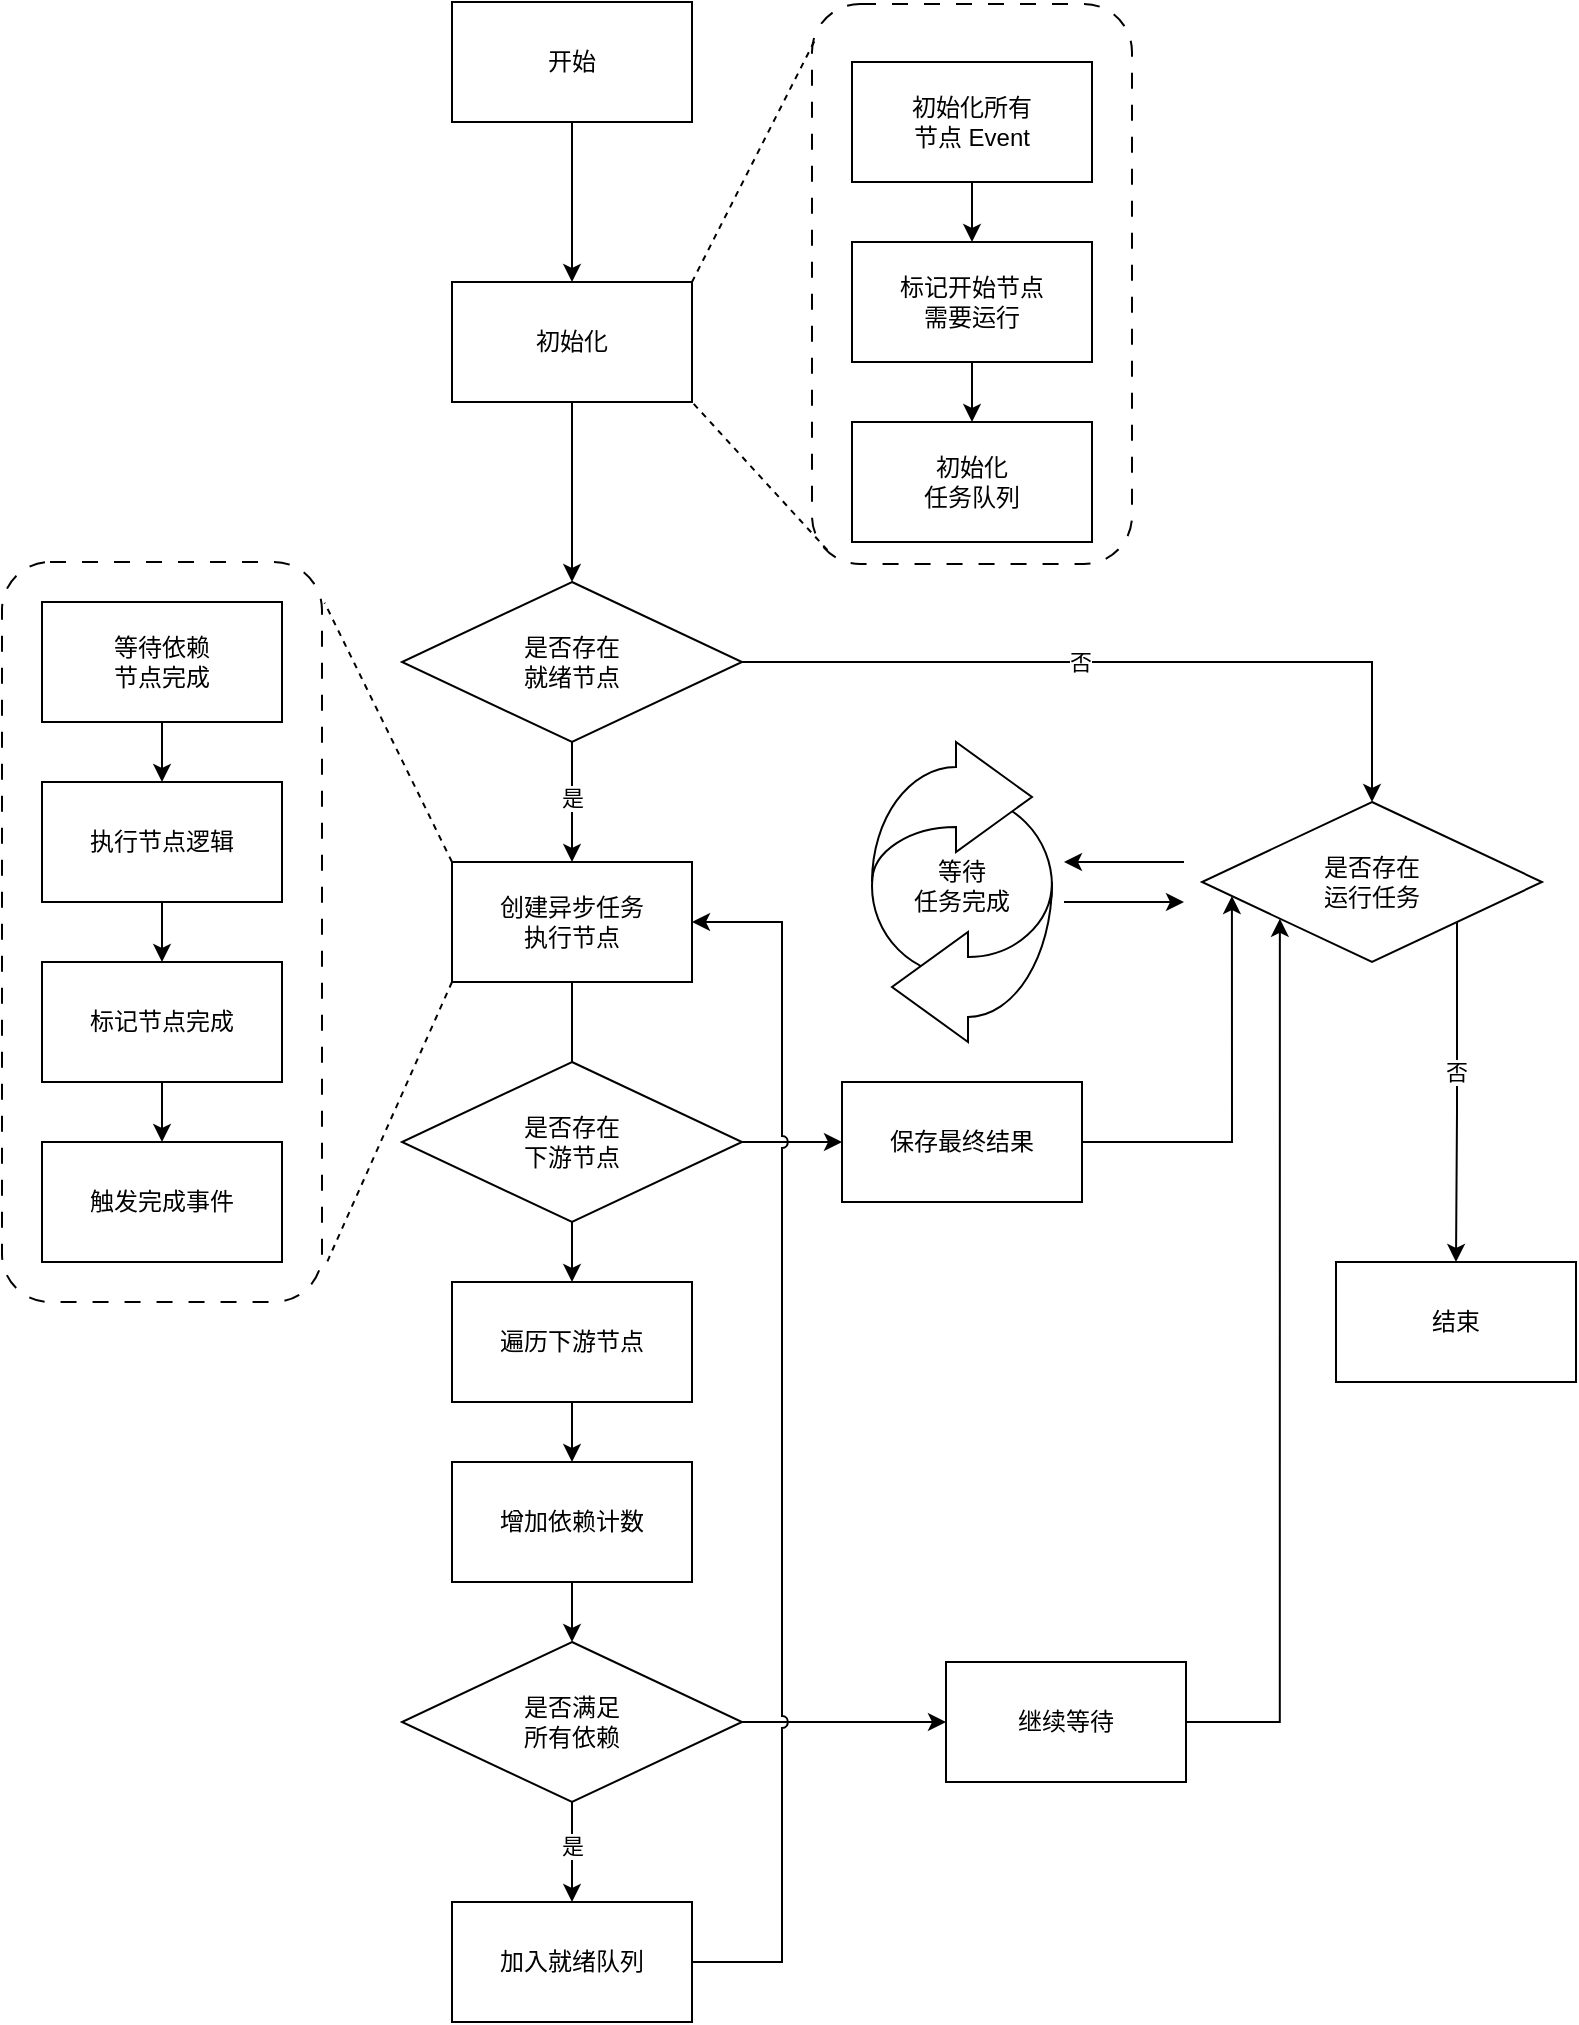 <mxfile version="28.2.1">
  <diagram name="第 1 页" id="9zeFtvbFsk4h5sflBKEF">
    <mxGraphModel dx="1009" dy="589" grid="1" gridSize="10" guides="1" tooltips="1" connect="1" arrows="1" fold="1" page="1" pageScale="1" pageWidth="827" pageHeight="1169" math="0" shadow="0">
      <root>
        <mxCell id="0" />
        <mxCell id="1" parent="0" />
        <mxCell id="gI92ADDZjxy7N_XkdTNN-22" value="" style="edgeStyle=orthogonalEdgeStyle;rounded=0;orthogonalLoop=1;jettySize=auto;html=1;" edge="1" parent="1" source="gI92ADDZjxy7N_XkdTNN-1" target="gI92ADDZjxy7N_XkdTNN-21">
          <mxGeometry relative="1" as="geometry" />
        </mxCell>
        <mxCell id="gI92ADDZjxy7N_XkdTNN-1" value="开始" style="rounded=0;whiteSpace=wrap;html=1;" vertex="1" parent="1">
          <mxGeometry x="625" y="70" width="120" height="60" as="geometry" />
        </mxCell>
        <mxCell id="gI92ADDZjxy7N_XkdTNN-13" value="" style="edgeStyle=orthogonalEdgeStyle;rounded=0;orthogonalLoop=1;jettySize=auto;html=1;" edge="1" parent="1" source="gI92ADDZjxy7N_XkdTNN-10" target="gI92ADDZjxy7N_XkdTNN-12">
          <mxGeometry relative="1" as="geometry" />
        </mxCell>
        <mxCell id="gI92ADDZjxy7N_XkdTNN-14" value="是" style="edgeLabel;html=1;align=center;verticalAlign=middle;resizable=0;points=[];" vertex="1" connectable="0" parent="gI92ADDZjxy7N_XkdTNN-13">
          <mxGeometry x="-0.081" relative="1" as="geometry">
            <mxPoint as="offset" />
          </mxGeometry>
        </mxCell>
        <mxCell id="gI92ADDZjxy7N_XkdTNN-16" value="" style="edgeStyle=orthogonalEdgeStyle;rounded=0;orthogonalLoop=1;jettySize=auto;html=1;" edge="1" parent="1" source="gI92ADDZjxy7N_XkdTNN-10" target="gI92ADDZjxy7N_XkdTNN-15">
          <mxGeometry relative="1" as="geometry" />
        </mxCell>
        <mxCell id="gI92ADDZjxy7N_XkdTNN-19" value="否" style="edgeLabel;html=1;align=center;verticalAlign=middle;resizable=0;points=[];" vertex="1" connectable="0" parent="gI92ADDZjxy7N_XkdTNN-16">
          <mxGeometry x="-0.122" relative="1" as="geometry">
            <mxPoint as="offset" />
          </mxGeometry>
        </mxCell>
        <mxCell id="gI92ADDZjxy7N_XkdTNN-10" value="是否存在&lt;div&gt;就绪节点&lt;/div&gt;" style="rhombus;whiteSpace=wrap;html=1;rounded=0;" vertex="1" parent="1">
          <mxGeometry x="600" y="360" width="170" height="80" as="geometry" />
        </mxCell>
        <mxCell id="gI92ADDZjxy7N_XkdTNN-31" value="" style="edgeStyle=orthogonalEdgeStyle;rounded=0;orthogonalLoop=1;jettySize=auto;html=1;" edge="1" parent="1" source="gI92ADDZjxy7N_XkdTNN-12">
          <mxGeometry relative="1" as="geometry">
            <mxPoint x="685.0" y="630" as="targetPoint" />
          </mxGeometry>
        </mxCell>
        <mxCell id="gI92ADDZjxy7N_XkdTNN-12" value="创建异步任务&lt;div&gt;执行节点&lt;/div&gt;" style="whiteSpace=wrap;html=1;rounded=0;" vertex="1" parent="1">
          <mxGeometry x="625" y="500" width="120" height="60" as="geometry" />
        </mxCell>
        <mxCell id="gI92ADDZjxy7N_XkdTNN-18" value="" style="edgeStyle=orthogonalEdgeStyle;rounded=0;orthogonalLoop=1;jettySize=auto;html=1;exitX=1;exitY=1;exitDx=0;exitDy=0;" edge="1" parent="1" source="gI92ADDZjxy7N_XkdTNN-15" target="gI92ADDZjxy7N_XkdTNN-17">
          <mxGeometry relative="1" as="geometry" />
        </mxCell>
        <mxCell id="gI92ADDZjxy7N_XkdTNN-20" value="否" style="edgeLabel;html=1;align=center;verticalAlign=middle;resizable=0;points=[];" vertex="1" connectable="0" parent="gI92ADDZjxy7N_XkdTNN-18">
          <mxGeometry x="-0.122" y="-1" relative="1" as="geometry">
            <mxPoint as="offset" />
          </mxGeometry>
        </mxCell>
        <mxCell id="gI92ADDZjxy7N_XkdTNN-15" value="是否存在&lt;div&gt;运行任务&lt;/div&gt;" style="rhombus;whiteSpace=wrap;html=1;rounded=0;" vertex="1" parent="1">
          <mxGeometry x="1000" y="470" width="170" height="80" as="geometry" />
        </mxCell>
        <mxCell id="gI92ADDZjxy7N_XkdTNN-17" value="结束" style="whiteSpace=wrap;html=1;rounded=0;" vertex="1" parent="1">
          <mxGeometry x="1067" y="700" width="120" height="60" as="geometry" />
        </mxCell>
        <mxCell id="gI92ADDZjxy7N_XkdTNN-27" value="" style="edgeStyle=orthogonalEdgeStyle;rounded=0;orthogonalLoop=1;jettySize=auto;html=1;entryX=0.5;entryY=0;entryDx=0;entryDy=0;" edge="1" parent="1" source="gI92ADDZjxy7N_XkdTNN-21" target="gI92ADDZjxy7N_XkdTNN-10">
          <mxGeometry relative="1" as="geometry">
            <mxPoint x="685" y="330" as="targetPoint" />
          </mxGeometry>
        </mxCell>
        <mxCell id="gI92ADDZjxy7N_XkdTNN-21" value="初始化" style="rounded=0;whiteSpace=wrap;html=1;" vertex="1" parent="1">
          <mxGeometry x="625" y="210" width="120" height="60" as="geometry" />
        </mxCell>
        <mxCell id="gI92ADDZjxy7N_XkdTNN-25" value="" style="group" vertex="1" connectable="0" parent="1">
          <mxGeometry x="805" y="80" width="160" height="280" as="geometry" />
        </mxCell>
        <mxCell id="gI92ADDZjxy7N_XkdTNN-5" value="" style="edgeStyle=orthogonalEdgeStyle;rounded=0;orthogonalLoop=1;jettySize=auto;html=1;" edge="1" parent="gI92ADDZjxy7N_XkdTNN-25" source="gI92ADDZjxy7N_XkdTNN-2" target="gI92ADDZjxy7N_XkdTNN-4">
          <mxGeometry relative="1" as="geometry" />
        </mxCell>
        <mxCell id="gI92ADDZjxy7N_XkdTNN-2" value="初始化所有&lt;div&gt;节点 Event&lt;/div&gt;" style="rounded=0;whiteSpace=wrap;html=1;" vertex="1" parent="gI92ADDZjxy7N_XkdTNN-25">
          <mxGeometry x="20" y="20" width="120" height="60" as="geometry" />
        </mxCell>
        <mxCell id="gI92ADDZjxy7N_XkdTNN-7" value="" style="edgeStyle=orthogonalEdgeStyle;rounded=0;orthogonalLoop=1;jettySize=auto;html=1;" edge="1" parent="gI92ADDZjxy7N_XkdTNN-25" source="gI92ADDZjxy7N_XkdTNN-4" target="gI92ADDZjxy7N_XkdTNN-6">
          <mxGeometry relative="1" as="geometry" />
        </mxCell>
        <mxCell id="gI92ADDZjxy7N_XkdTNN-4" value="标记开始节点&lt;div&gt;需要运行&lt;/div&gt;" style="rounded=0;whiteSpace=wrap;html=1;" vertex="1" parent="gI92ADDZjxy7N_XkdTNN-25">
          <mxGeometry x="20" y="110" width="120" height="60" as="geometry" />
        </mxCell>
        <mxCell id="gI92ADDZjxy7N_XkdTNN-6" value="初始化&lt;div&gt;任务队列&lt;/div&gt;" style="rounded=0;whiteSpace=wrap;html=1;" vertex="1" parent="gI92ADDZjxy7N_XkdTNN-25">
          <mxGeometry x="20" y="200" width="120" height="60" as="geometry" />
        </mxCell>
        <mxCell id="gI92ADDZjxy7N_XkdTNN-23" value="" style="rounded=1;whiteSpace=wrap;html=1;fillColor=none;dashed=1;dashPattern=8 8;" vertex="1" parent="gI92ADDZjxy7N_XkdTNN-25">
          <mxGeometry y="-9" width="160" height="280" as="geometry" />
        </mxCell>
        <mxCell id="gI92ADDZjxy7N_XkdTNN-28" value="" style="endArrow=none;dashed=1;html=1;rounded=0;entryX=1;entryY=1;entryDx=0;entryDy=0;exitX=0.048;exitY=0.975;exitDx=0;exitDy=0;exitPerimeter=0;" edge="1" parent="1" source="gI92ADDZjxy7N_XkdTNN-23" target="gI92ADDZjxy7N_XkdTNN-21">
          <mxGeometry width="50" height="50" relative="1" as="geometry">
            <mxPoint x="805" y="440" as="sourcePoint" />
            <mxPoint x="855" y="390" as="targetPoint" />
          </mxGeometry>
        </mxCell>
        <mxCell id="gI92ADDZjxy7N_XkdTNN-29" value="" style="endArrow=none;dashed=1;html=1;rounded=0;entryX=1;entryY=0;entryDx=0;entryDy=0;exitX=0.007;exitY=0.067;exitDx=0;exitDy=0;exitPerimeter=0;" edge="1" parent="1" source="gI92ADDZjxy7N_XkdTNN-23" target="gI92ADDZjxy7N_XkdTNN-21">
          <mxGeometry width="50" height="50" relative="1" as="geometry">
            <mxPoint x="843" y="374" as="sourcePoint" />
            <mxPoint x="775" y="300" as="targetPoint" />
          </mxGeometry>
        </mxCell>
        <mxCell id="gI92ADDZjxy7N_XkdTNN-46" value="" style="edgeStyle=orthogonalEdgeStyle;rounded=0;orthogonalLoop=1;jettySize=auto;html=1;" edge="1" parent="1" source="gI92ADDZjxy7N_XkdTNN-32" target="gI92ADDZjxy7N_XkdTNN-45">
          <mxGeometry relative="1" as="geometry" />
        </mxCell>
        <mxCell id="gI92ADDZjxy7N_XkdTNN-48" value="" style="edgeStyle=orthogonalEdgeStyle;rounded=0;orthogonalLoop=1;jettySize=auto;html=1;jumpStyle=arc;" edge="1" parent="1" source="gI92ADDZjxy7N_XkdTNN-32" target="gI92ADDZjxy7N_XkdTNN-47">
          <mxGeometry relative="1" as="geometry" />
        </mxCell>
        <mxCell id="gI92ADDZjxy7N_XkdTNN-42" value="" style="group" vertex="1" connectable="0" parent="1">
          <mxGeometry x="400" y="350" width="160" height="370" as="geometry" />
        </mxCell>
        <mxCell id="gI92ADDZjxy7N_XkdTNN-34" value="" style="edgeStyle=orthogonalEdgeStyle;rounded=0;orthogonalLoop=1;jettySize=auto;html=1;" edge="1" parent="gI92ADDZjxy7N_XkdTNN-42" source="gI92ADDZjxy7N_XkdTNN-35" target="gI92ADDZjxy7N_XkdTNN-37">
          <mxGeometry relative="1" as="geometry" />
        </mxCell>
        <mxCell id="gI92ADDZjxy7N_XkdTNN-35" value="等待依赖&lt;div&gt;节点完成&lt;/div&gt;" style="rounded=0;whiteSpace=wrap;html=1;container=0;" vertex="1" parent="gI92ADDZjxy7N_XkdTNN-42">
          <mxGeometry x="20" y="20" width="120" height="60" as="geometry" />
        </mxCell>
        <mxCell id="gI92ADDZjxy7N_XkdTNN-36" value="" style="edgeStyle=orthogonalEdgeStyle;rounded=0;orthogonalLoop=1;jettySize=auto;html=1;" edge="1" parent="gI92ADDZjxy7N_XkdTNN-42" source="gI92ADDZjxy7N_XkdTNN-37" target="gI92ADDZjxy7N_XkdTNN-38">
          <mxGeometry relative="1" as="geometry" />
        </mxCell>
        <mxCell id="gI92ADDZjxy7N_XkdTNN-37" value="执行节点逻辑" style="rounded=0;whiteSpace=wrap;html=1;container=0;" vertex="1" parent="gI92ADDZjxy7N_XkdTNN-42">
          <mxGeometry x="20" y="110" width="120" height="60" as="geometry" />
        </mxCell>
        <mxCell id="gI92ADDZjxy7N_XkdTNN-41" value="" style="edgeStyle=orthogonalEdgeStyle;rounded=0;orthogonalLoop=1;jettySize=auto;html=1;" edge="1" parent="gI92ADDZjxy7N_XkdTNN-42" source="gI92ADDZjxy7N_XkdTNN-38" target="gI92ADDZjxy7N_XkdTNN-40">
          <mxGeometry relative="1" as="geometry" />
        </mxCell>
        <mxCell id="gI92ADDZjxy7N_XkdTNN-38" value="标记节点完成" style="rounded=0;whiteSpace=wrap;html=1;container=0;" vertex="1" parent="gI92ADDZjxy7N_XkdTNN-42">
          <mxGeometry x="20" y="200" width="120" height="60" as="geometry" />
        </mxCell>
        <mxCell id="gI92ADDZjxy7N_XkdTNN-39" value="" style="rounded=1;whiteSpace=wrap;html=1;fillColor=none;dashed=1;dashPattern=8 8;movable=1;resizable=1;rotatable=1;deletable=1;editable=1;locked=0;connectable=1;container=0;" vertex="1" parent="gI92ADDZjxy7N_XkdTNN-42">
          <mxGeometry width="160" height="370" as="geometry" />
        </mxCell>
        <mxCell id="gI92ADDZjxy7N_XkdTNN-40" value="触发完成事件" style="whiteSpace=wrap;html=1;rounded=0;" vertex="1" parent="gI92ADDZjxy7N_XkdTNN-42">
          <mxGeometry x="20" y="290" width="120" height="60" as="geometry" />
        </mxCell>
        <mxCell id="gI92ADDZjxy7N_XkdTNN-32" value="是否存在&lt;div&gt;下游节点&lt;/div&gt;" style="rhombus;whiteSpace=wrap;html=1;rounded=0;" vertex="1" parent="1">
          <mxGeometry x="600" y="600" width="170" height="80" as="geometry" />
        </mxCell>
        <mxCell id="gI92ADDZjxy7N_XkdTNN-43" value="" style="endArrow=none;dashed=1;html=1;rounded=0;entryX=1.008;entryY=0.055;entryDx=0;entryDy=0;exitX=0;exitY=0;exitDx=0;exitDy=0;entryPerimeter=0;" edge="1" parent="1" source="gI92ADDZjxy7N_XkdTNN-12" target="gI92ADDZjxy7N_XkdTNN-39">
          <mxGeometry width="50" height="50" relative="1" as="geometry">
            <mxPoint x="838" y="374" as="sourcePoint" />
            <mxPoint x="770" y="300" as="targetPoint" />
          </mxGeometry>
        </mxCell>
        <mxCell id="gI92ADDZjxy7N_XkdTNN-44" value="" style="endArrow=none;dashed=1;html=1;rounded=0;entryX=1.017;entryY=0.945;entryDx=0;entryDy=0;exitX=0;exitY=1;exitDx=0;exitDy=0;entryPerimeter=0;" edge="1" parent="1" source="gI92ADDZjxy7N_XkdTNN-12" target="gI92ADDZjxy7N_XkdTNN-39">
          <mxGeometry width="50" height="50" relative="1" as="geometry">
            <mxPoint x="858" y="394" as="sourcePoint" />
            <mxPoint x="790" y="320" as="targetPoint" />
          </mxGeometry>
        </mxCell>
        <mxCell id="gI92ADDZjxy7N_XkdTNN-50" value="" style="edgeStyle=orthogonalEdgeStyle;rounded=0;orthogonalLoop=1;jettySize=auto;html=1;" edge="1" parent="1" source="gI92ADDZjxy7N_XkdTNN-45" target="gI92ADDZjxy7N_XkdTNN-49">
          <mxGeometry relative="1" as="geometry" />
        </mxCell>
        <mxCell id="gI92ADDZjxy7N_XkdTNN-45" value="遍历下游节点" style="whiteSpace=wrap;html=1;rounded=0;" vertex="1" parent="1">
          <mxGeometry x="625" y="710" width="120" height="60" as="geometry" />
        </mxCell>
        <mxCell id="gI92ADDZjxy7N_XkdTNN-47" value="保存最终结果" style="whiteSpace=wrap;html=1;rounded=0;" vertex="1" parent="1">
          <mxGeometry x="820" y="610" width="120" height="60" as="geometry" />
        </mxCell>
        <mxCell id="gI92ADDZjxy7N_XkdTNN-52" value="" style="edgeStyle=orthogonalEdgeStyle;rounded=0;orthogonalLoop=1;jettySize=auto;html=1;" edge="1" parent="1" source="gI92ADDZjxy7N_XkdTNN-49" target="gI92ADDZjxy7N_XkdTNN-51">
          <mxGeometry relative="1" as="geometry" />
        </mxCell>
        <mxCell id="gI92ADDZjxy7N_XkdTNN-49" value="增加依赖计数" style="whiteSpace=wrap;html=1;rounded=0;" vertex="1" parent="1">
          <mxGeometry x="625" y="800" width="120" height="60" as="geometry" />
        </mxCell>
        <mxCell id="gI92ADDZjxy7N_XkdTNN-54" value="" style="edgeStyle=orthogonalEdgeStyle;rounded=0;orthogonalLoop=1;jettySize=auto;html=1;" edge="1" parent="1" source="gI92ADDZjxy7N_XkdTNN-51" target="gI92ADDZjxy7N_XkdTNN-53">
          <mxGeometry relative="1" as="geometry" />
        </mxCell>
        <mxCell id="gI92ADDZjxy7N_XkdTNN-57" value="是" style="edgeLabel;html=1;align=center;verticalAlign=middle;resizable=0;points=[];" vertex="1" connectable="0" parent="gI92ADDZjxy7N_XkdTNN-54">
          <mxGeometry x="-0.111" y="1" relative="1" as="geometry">
            <mxPoint x="-1" as="offset" />
          </mxGeometry>
        </mxCell>
        <mxCell id="gI92ADDZjxy7N_XkdTNN-56" value="" style="edgeStyle=orthogonalEdgeStyle;rounded=0;orthogonalLoop=1;jettySize=auto;html=1;jumpStyle=arc;" edge="1" parent="1" source="gI92ADDZjxy7N_XkdTNN-51" target="gI92ADDZjxy7N_XkdTNN-55">
          <mxGeometry relative="1" as="geometry" />
        </mxCell>
        <mxCell id="gI92ADDZjxy7N_XkdTNN-51" value="是否满足&lt;br&gt;所有依赖" style="rhombus;whiteSpace=wrap;html=1;rounded=0;" vertex="1" parent="1">
          <mxGeometry x="600" y="890" width="170" height="80" as="geometry" />
        </mxCell>
        <mxCell id="gI92ADDZjxy7N_XkdTNN-90" style="edgeStyle=orthogonalEdgeStyle;rounded=0;orthogonalLoop=1;jettySize=auto;html=1;exitX=1;exitY=0.5;exitDx=0;exitDy=0;entryX=1;entryY=0.5;entryDx=0;entryDy=0;jumpStyle=arc;" edge="1" parent="1" source="gI92ADDZjxy7N_XkdTNN-53" target="gI92ADDZjxy7N_XkdTNN-12">
          <mxGeometry relative="1" as="geometry">
            <Array as="points">
              <mxPoint x="790" y="1050" />
              <mxPoint x="790" y="530" />
            </Array>
          </mxGeometry>
        </mxCell>
        <mxCell id="gI92ADDZjxy7N_XkdTNN-53" value="加入就绪队列" style="whiteSpace=wrap;html=1;rounded=0;" vertex="1" parent="1">
          <mxGeometry x="625" y="1020" width="120" height="60" as="geometry" />
        </mxCell>
        <mxCell id="gI92ADDZjxy7N_XkdTNN-55" value="继续等待" style="whiteSpace=wrap;html=1;rounded=0;" vertex="1" parent="1">
          <mxGeometry x="872" y="900" width="120" height="60" as="geometry" />
        </mxCell>
        <mxCell id="gI92ADDZjxy7N_XkdTNN-69" style="edgeStyle=orthogonalEdgeStyle;rounded=0;orthogonalLoop=1;jettySize=auto;html=1;exitX=0.5;exitY=1;exitDx=0;exitDy=0;" edge="1" parent="1" source="gI92ADDZjxy7N_XkdTNN-47" target="gI92ADDZjxy7N_XkdTNN-47">
          <mxGeometry relative="1" as="geometry" />
        </mxCell>
        <mxCell id="gI92ADDZjxy7N_XkdTNN-80" value="" style="group" vertex="1" connectable="0" parent="1">
          <mxGeometry x="931" y="500" width="61" height="20" as="geometry" />
        </mxCell>
        <mxCell id="gI92ADDZjxy7N_XkdTNN-75" value="" style="endArrow=classic;html=1;rounded=0;" edge="1" parent="gI92ADDZjxy7N_XkdTNN-80">
          <mxGeometry width="50" height="50" relative="1" as="geometry">
            <mxPoint x="60.0" as="sourcePoint" />
            <mxPoint as="targetPoint" />
          </mxGeometry>
        </mxCell>
        <mxCell id="gI92ADDZjxy7N_XkdTNN-79" value="" style="endArrow=classic;html=1;rounded=0;" edge="1" parent="gI92ADDZjxy7N_XkdTNN-80">
          <mxGeometry width="50" height="50" relative="1" as="geometry">
            <mxPoint y="20" as="sourcePoint" />
            <mxPoint x="60.0" y="20" as="targetPoint" />
          </mxGeometry>
        </mxCell>
        <mxCell id="gI92ADDZjxy7N_XkdTNN-86" value="等待&lt;div&gt;任务完成&lt;/div&gt;" style="ellipse;whiteSpace=wrap;html=1;aspect=fixed;" vertex="1" parent="1">
          <mxGeometry x="835" y="467" width="90" height="90" as="geometry" />
        </mxCell>
        <mxCell id="gI92ADDZjxy7N_XkdTNN-88" value="" style="html=1;shadow=0;dashed=0;align=center;verticalAlign=middle;shape=mxgraph.arrows2.jumpInArrow;dy=15;dx=38;arrowHead=55;strokeColor=#000000;" vertex="1" parent="1">
          <mxGeometry x="835" y="440" width="80" height="70" as="geometry" />
        </mxCell>
        <mxCell id="gI92ADDZjxy7N_XkdTNN-89" value="" style="html=1;shadow=0;dashed=0;align=center;verticalAlign=middle;shape=mxgraph.arrows2.jumpInArrow;dy=15;dx=38;arrowHead=55;direction=west;strokeColor=#000000;" vertex="1" parent="1">
          <mxGeometry x="845" y="510" width="80" height="80" as="geometry" />
        </mxCell>
        <mxCell id="gI92ADDZjxy7N_XkdTNN-91" style="edgeStyle=orthogonalEdgeStyle;rounded=0;orthogonalLoop=1;jettySize=auto;html=1;entryX=0.088;entryY=0.588;entryDx=0;entryDy=0;entryPerimeter=0;" edge="1" parent="1" source="gI92ADDZjxy7N_XkdTNN-47" target="gI92ADDZjxy7N_XkdTNN-15">
          <mxGeometry relative="1" as="geometry" />
        </mxCell>
        <mxCell id="gI92ADDZjxy7N_XkdTNN-93" style="edgeStyle=orthogonalEdgeStyle;rounded=0;orthogonalLoop=1;jettySize=auto;html=1;exitX=1;exitY=0.5;exitDx=0;exitDy=0;entryX=0.229;entryY=0.73;entryDx=0;entryDy=0;entryPerimeter=0;" edge="1" parent="1" source="gI92ADDZjxy7N_XkdTNN-55" target="gI92ADDZjxy7N_XkdTNN-15">
          <mxGeometry relative="1" as="geometry" />
        </mxCell>
      </root>
    </mxGraphModel>
  </diagram>
</mxfile>
